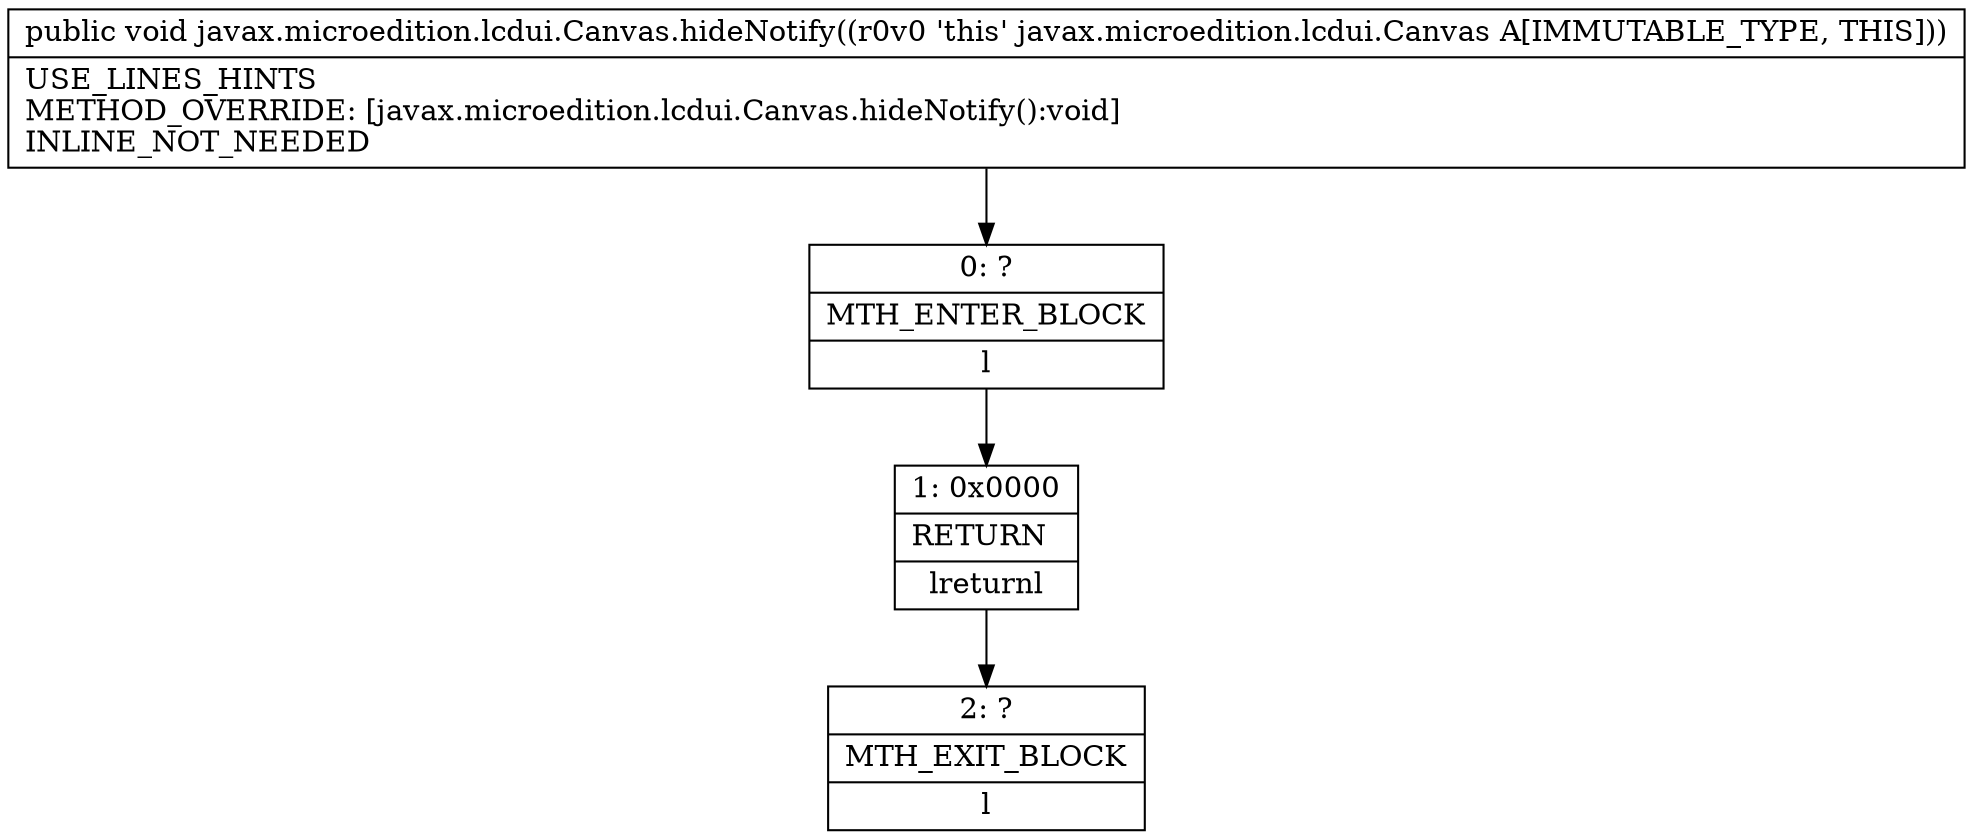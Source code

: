 digraph "CFG forjavax.microedition.lcdui.Canvas.hideNotify()V" {
Node_0 [shape=record,label="{0\:\ ?|MTH_ENTER_BLOCK\l|l}"];
Node_1 [shape=record,label="{1\:\ 0x0000|RETURN\l|lreturnl}"];
Node_2 [shape=record,label="{2\:\ ?|MTH_EXIT_BLOCK\l|l}"];
MethodNode[shape=record,label="{public void javax.microedition.lcdui.Canvas.hideNotify((r0v0 'this' javax.microedition.lcdui.Canvas A[IMMUTABLE_TYPE, THIS]))  | USE_LINES_HINTS\lMETHOD_OVERRIDE: [javax.microedition.lcdui.Canvas.hideNotify():void]\lINLINE_NOT_NEEDED\l}"];
MethodNode -> Node_0;
Node_0 -> Node_1;
Node_1 -> Node_2;
}

